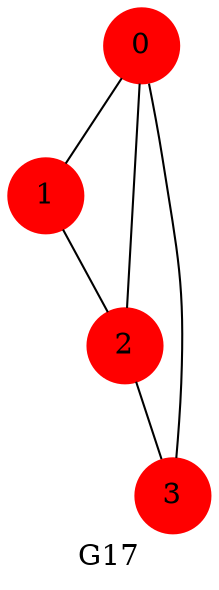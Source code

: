 strict graph G17 {
	graph [label=G17];
	node [color=red,
		shape=circle,
		style=filled
	];
	0 -- 1;
	0 -- 2;
	0 -- 3;
	1 -- 2;
	2 -- 3;
}
